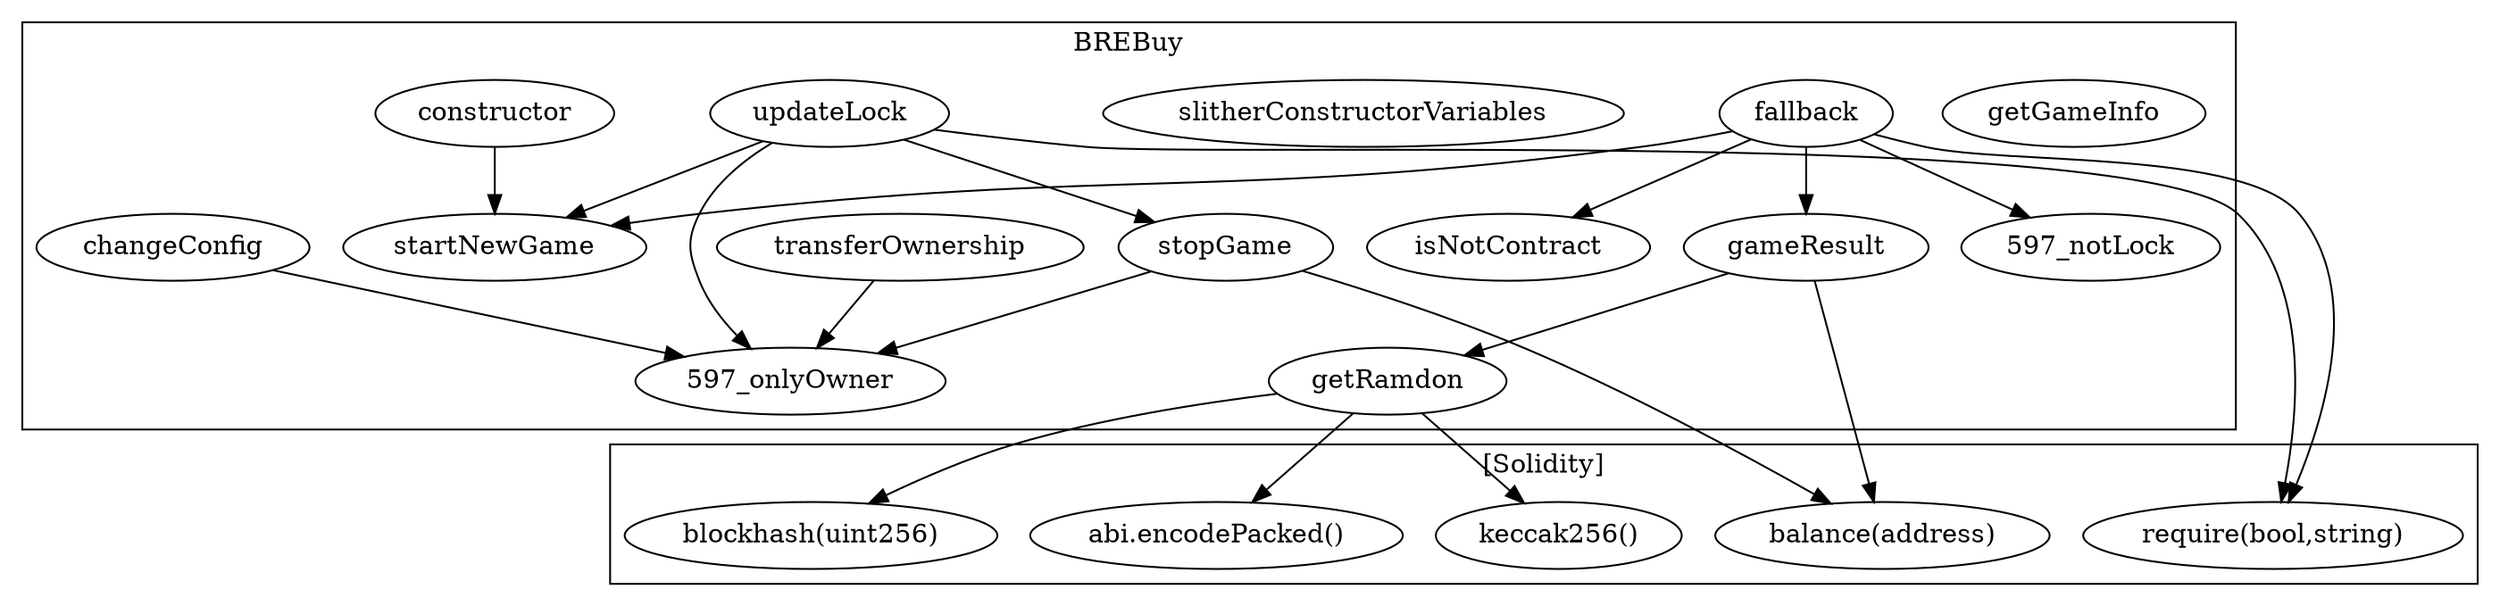 strict digraph {
subgraph cluster_597_BREBuy {
label = "BREBuy"
"597_changeConfig" [label="changeConfig"]
"597_startNewGame" [label="startNewGame"]
"597_transferOwnership" [label="transferOwnership"]
"597_getGameInfo" [label="getGameInfo"]
"597_fallback" [label="fallback"]
"597_stopGame" [label="stopGame"]
"597_gameResult" [label="gameResult"]
"597_slitherConstructorVariables" [label="slitherConstructorVariables"]
"597_constructor" [label="constructor"]
"597_isNotContract" [label="isNotContract"]
"597_getRamdon" [label="getRamdon"]
"597_updateLock" [label="updateLock"]
"597_stopGame" -> "597_onlyOwner"
"597_transferOwnership" -> "597_onlyOwner"
"597_gameResult" -> "597_getRamdon"
"597_fallback" -> "597_startNewGame"
"597_updateLock" -> "597_startNewGame"
"597_changeConfig" -> "597_onlyOwner"
"597_fallback" -> "597_notLock"
"597_updateLock" -> "597_stopGame"
"597_fallback" -> "597_isNotContract"
"597_updateLock" -> "597_onlyOwner"
"597_fallback" -> "597_gameResult"
"597_constructor" -> "597_startNewGame"
}subgraph cluster_solidity {
label = "[Solidity]"
"abi.encodePacked()" 
"require(bool,string)" 
"balance(address)" 
"blockhash(uint256)" 
"keccak256()" 
"597_updateLock" -> "require(bool,string)"
"597_stopGame" -> "balance(address)"
"597_fallback" -> "require(bool,string)"
"597_getRamdon" -> "blockhash(uint256)"
"597_getRamdon" -> "abi.encodePacked()"
"597_getRamdon" -> "keccak256()"
"597_gameResult" -> "balance(address)"
}
}